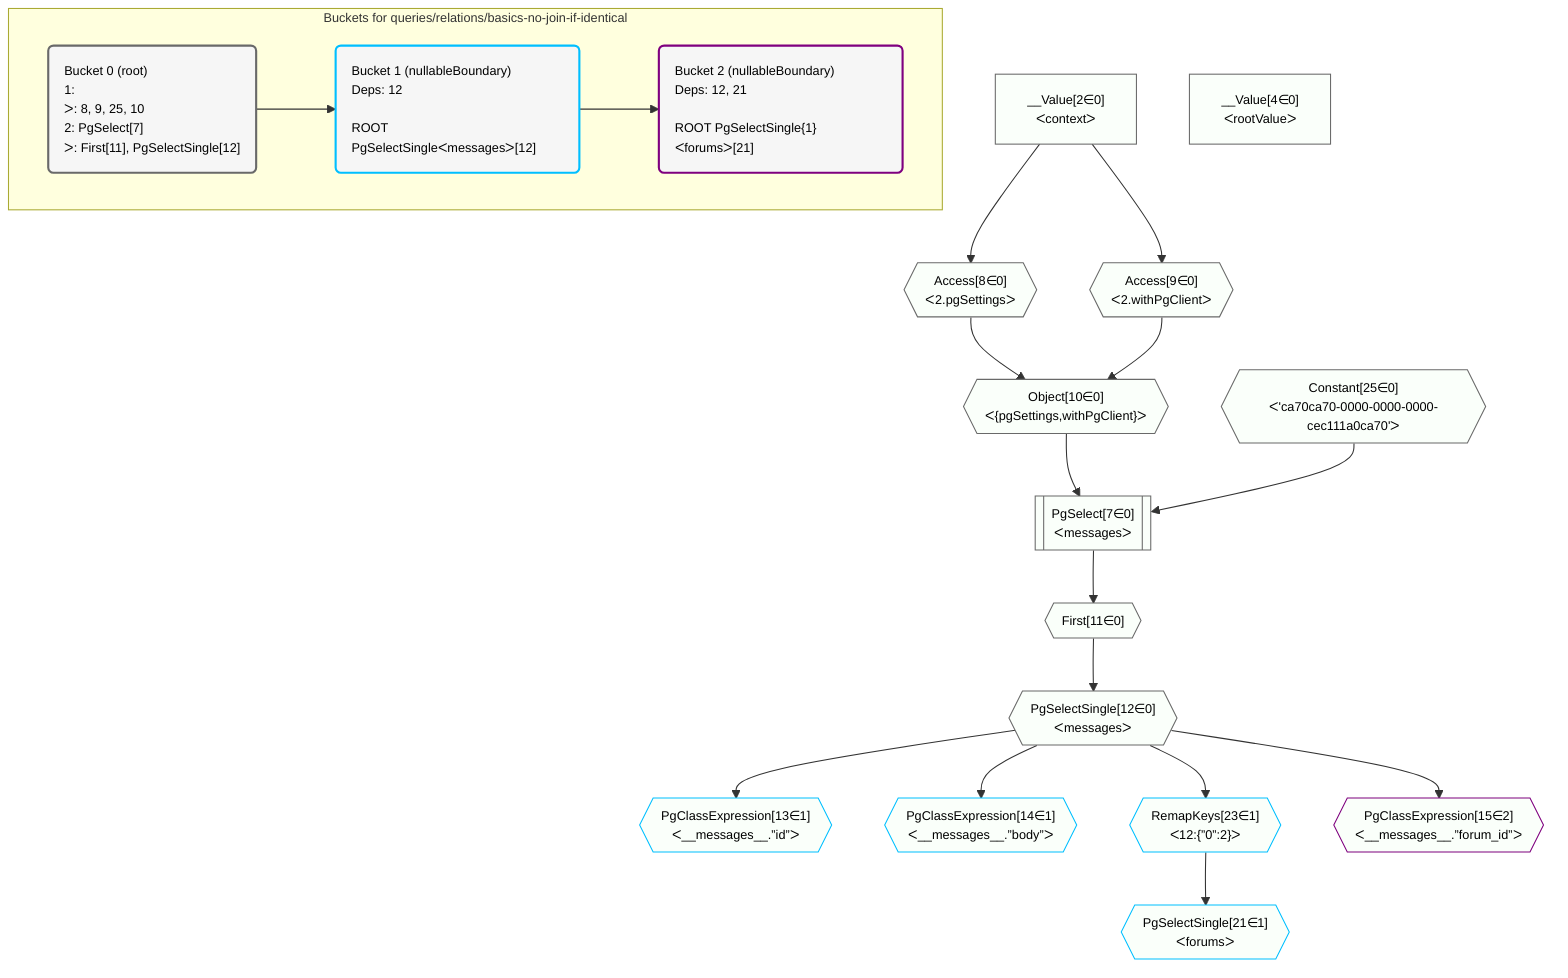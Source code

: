 %%{init: {'themeVariables': { 'fontSize': '12px'}}}%%
graph TD
    classDef path fill:#eee,stroke:#000,color:#000
    classDef plan fill:#fff,stroke-width:1px,color:#000
    classDef itemplan fill:#fff,stroke-width:2px,color:#000
    classDef unbatchedplan fill:#dff,stroke-width:1px,color:#000
    classDef sideeffectplan fill:#fcc,stroke-width:2px,color:#000
    classDef bucket fill:#f6f6f6,color:#000,stroke-width:2px,text-align:left


    %% plan dependencies
    PgSelect7[["PgSelect[7∈0]<br />ᐸmessagesᐳ"]]:::plan
    Object10{{"Object[10∈0]<br />ᐸ{pgSettings,withPgClient}ᐳ"}}:::plan
    Constant25{{"Constant[25∈0]<br />ᐸ'ca70ca70-0000-0000-0000-cec111a0ca70'ᐳ"}}:::plan
    Object10 & Constant25 --> PgSelect7
    Access8{{"Access[8∈0]<br />ᐸ2.pgSettingsᐳ"}}:::plan
    Access9{{"Access[9∈0]<br />ᐸ2.withPgClientᐳ"}}:::plan
    Access8 & Access9 --> Object10
    __Value2["__Value[2∈0]<br />ᐸcontextᐳ"]:::plan
    __Value2 --> Access8
    __Value2 --> Access9
    First11{{"First[11∈0]"}}:::plan
    PgSelect7 --> First11
    PgSelectSingle12{{"PgSelectSingle[12∈0]<br />ᐸmessagesᐳ"}}:::plan
    First11 --> PgSelectSingle12
    __Value4["__Value[4∈0]<br />ᐸrootValueᐳ"]:::plan
    PgClassExpression13{{"PgClassExpression[13∈1]<br />ᐸ__messages__.”id”ᐳ"}}:::plan
    PgSelectSingle12 --> PgClassExpression13
    PgClassExpression14{{"PgClassExpression[14∈1]<br />ᐸ__messages__.”body”ᐳ"}}:::plan
    PgSelectSingle12 --> PgClassExpression14
    PgSelectSingle21{{"PgSelectSingle[21∈1]<br />ᐸforumsᐳ"}}:::plan
    RemapKeys23{{"RemapKeys[23∈1]<br />ᐸ12:{”0”:2}ᐳ"}}:::plan
    RemapKeys23 --> PgSelectSingle21
    PgSelectSingle12 --> RemapKeys23
    PgClassExpression15{{"PgClassExpression[15∈2]<br />ᐸ__messages__.”forum_id”ᐳ"}}:::plan
    PgSelectSingle12 --> PgClassExpression15

    %% define steps

    subgraph "Buckets for queries/relations/basics-no-join-if-identical"
    Bucket0("Bucket 0 (root)<br />1: <br />ᐳ: 8, 9, 25, 10<br />2: PgSelect[7]<br />ᐳ: First[11], PgSelectSingle[12]"):::bucket
    classDef bucket0 stroke:#696969
    class Bucket0,__Value2,__Value4,PgSelect7,Access8,Access9,Object10,First11,PgSelectSingle12,Constant25 bucket0
    Bucket1("Bucket 1 (nullableBoundary)<br />Deps: 12<br /><br />ROOT PgSelectSingleᐸmessagesᐳ[12]"):::bucket
    classDef bucket1 stroke:#00bfff
    class Bucket1,PgClassExpression13,PgClassExpression14,PgSelectSingle21,RemapKeys23 bucket1
    Bucket2("Bucket 2 (nullableBoundary)<br />Deps: 12, 21<br /><br />ROOT PgSelectSingle{1}ᐸforumsᐳ[21]"):::bucket
    classDef bucket2 stroke:#7f007f
    class Bucket2,PgClassExpression15 bucket2
    Bucket0 --> Bucket1
    Bucket1 --> Bucket2
    classDef unary fill:#fafffa,borderWidth:8px
    class PgSelect7,Object10,Access8,Access9,First11,PgSelectSingle12,__Value2,__Value4,Constant25,PgClassExpression13,PgClassExpression14,PgSelectSingle21,RemapKeys23,PgClassExpression15 unary
    end